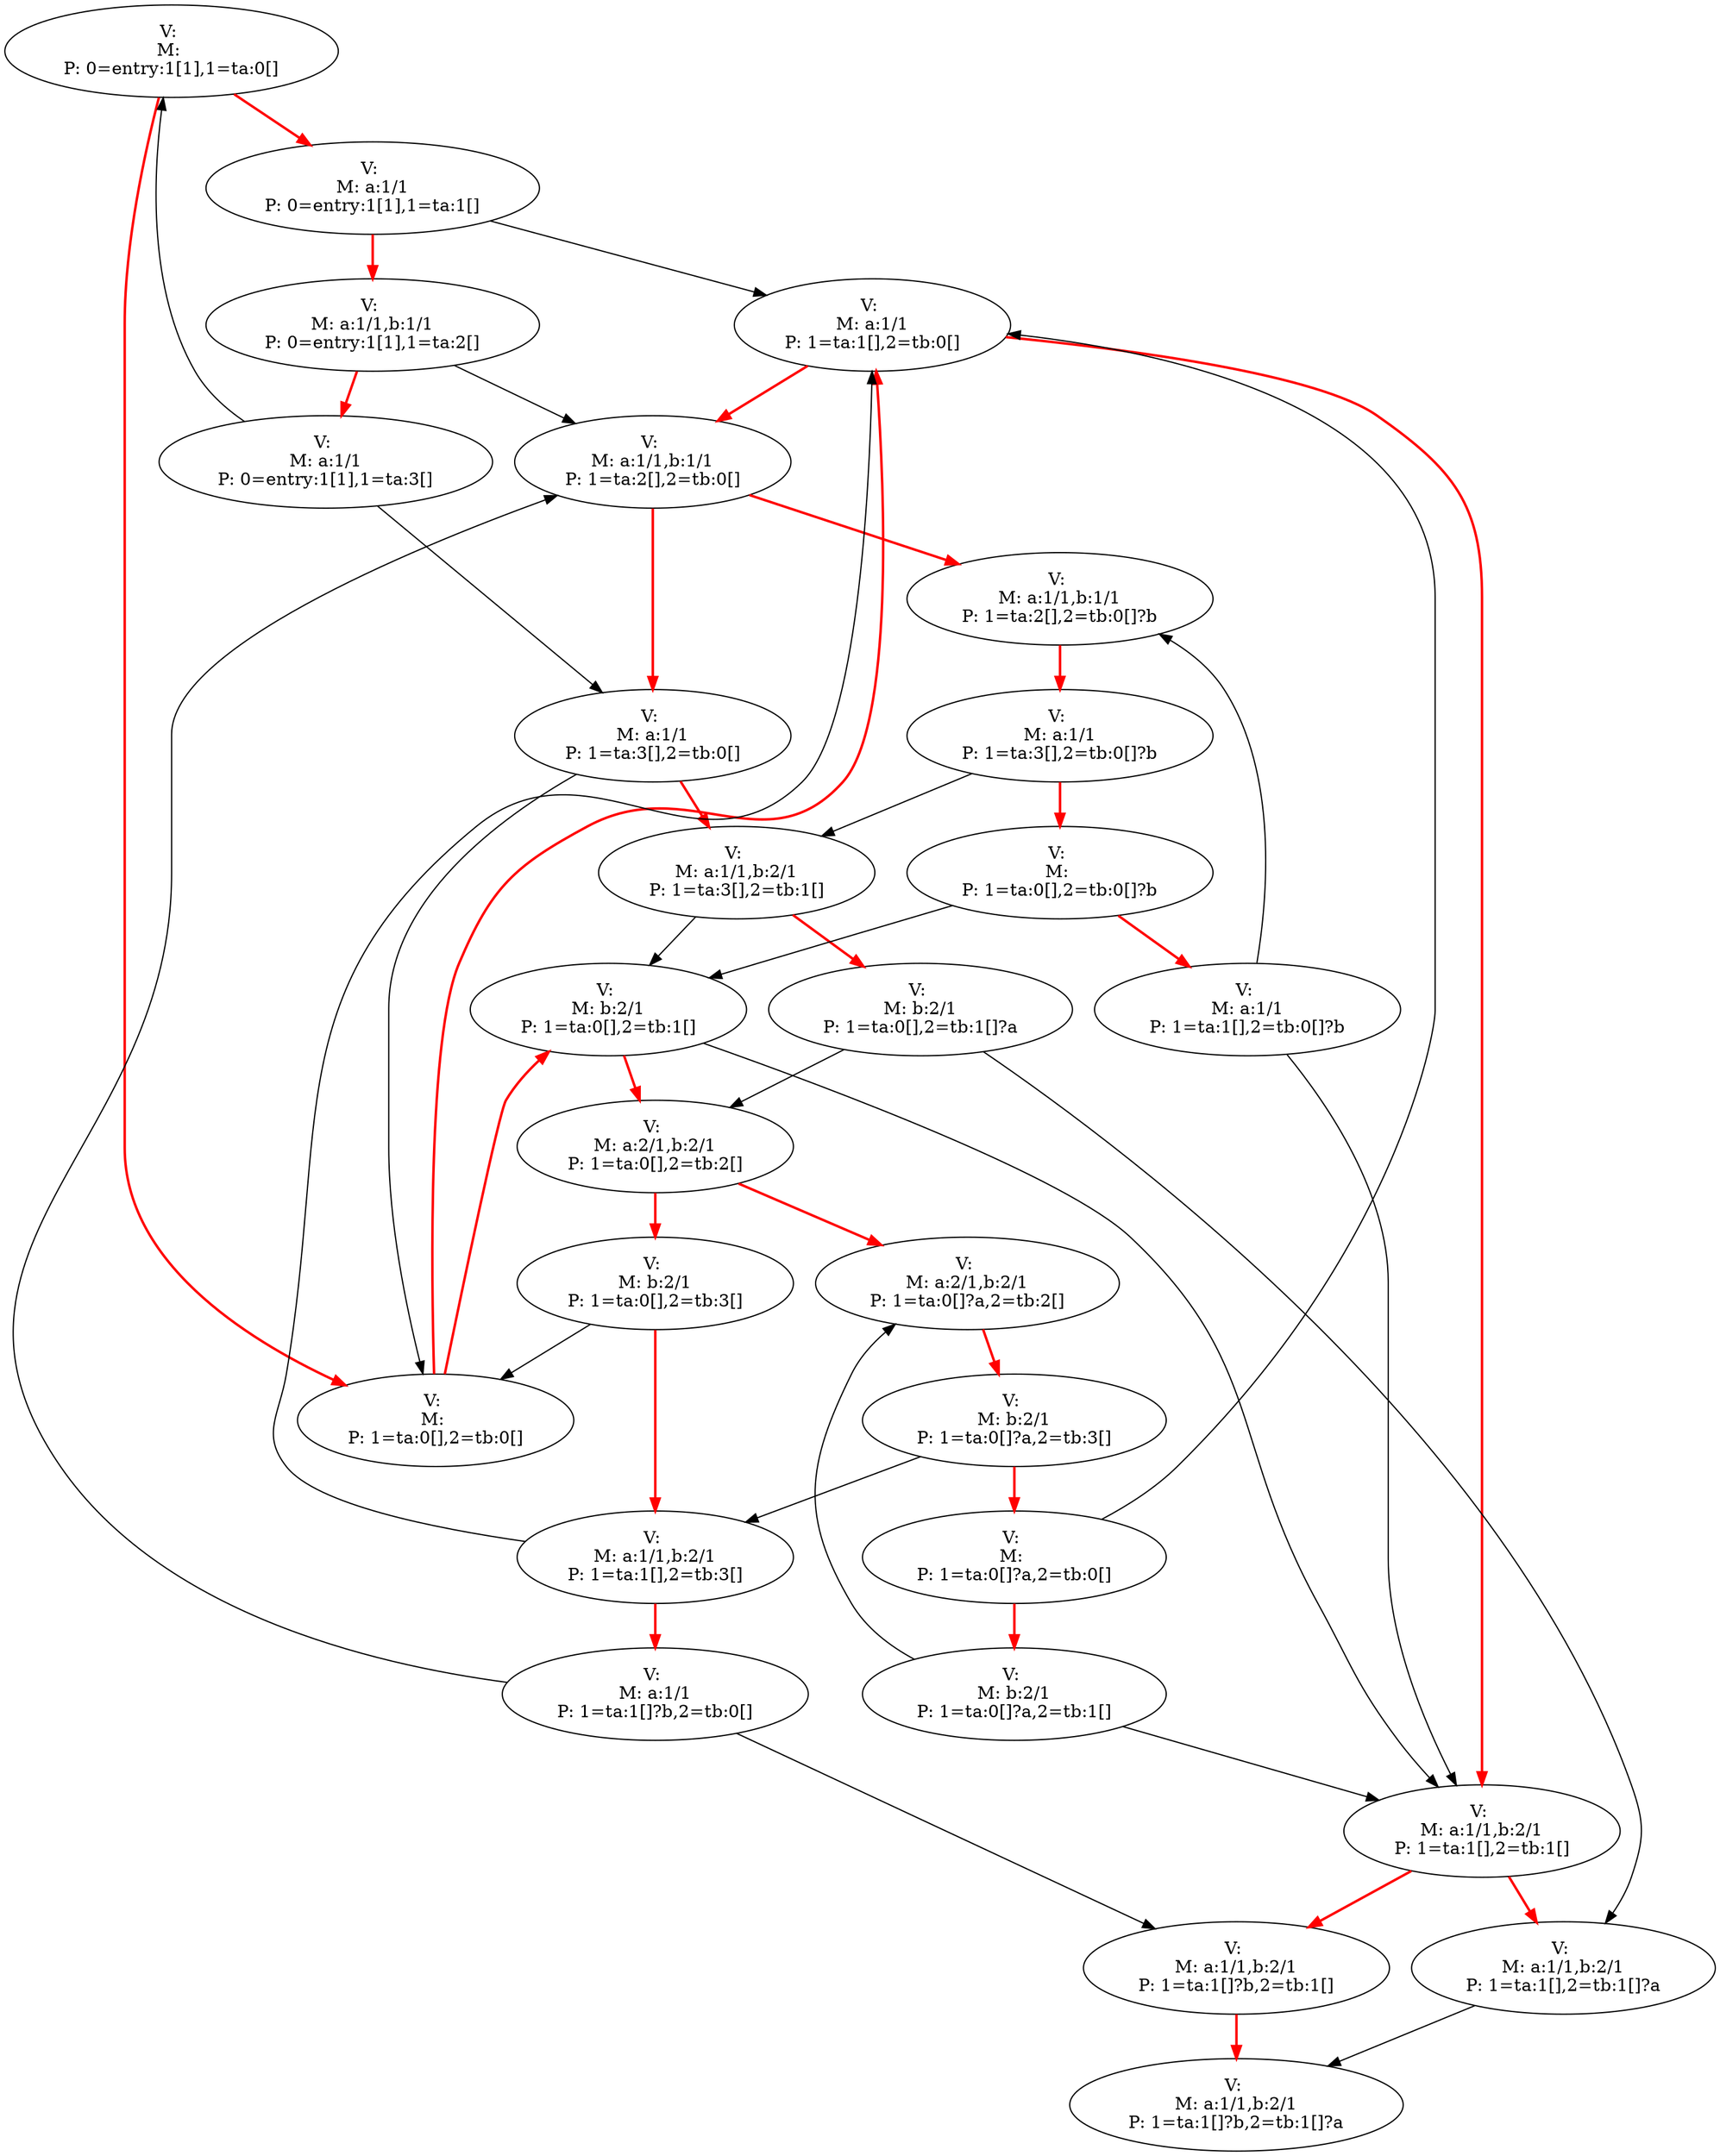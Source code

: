digraph g {
1 [label = "V: \nM: \nP: 0=entry:1[1],1=ta:0[]"]
2 [label = "V: \nM: a:1/1\nP: 0=entry:1[1],1=ta:1[]"]
3 [label = "V: \nM: \nP: 1=ta:0[],2=tb:0[]"]
4 [label = "V: \nM: b:2/1\nP: 1=ta:0[],2=tb:1[]"]
5 [label = "V: \nM: a:1/1\nP: 1=ta:1[],2=tb:0[]"]
6 [label = "V: \nM: a:1/1,b:1/1\nP: 0=entry:1[1],1=ta:2[]"]
7 [label = "V: \nM: a:1/1,b:2/1\nP: 1=ta:1[],2=tb:1[]"]
8 [label = "V: \nM: a:1/1,b:1/1\nP: 1=ta:2[],2=tb:0[]"]
9 [label = "V: \nM: a:2/1,b:2/1\nP: 1=ta:0[],2=tb:2[]"]
10 [label = "V: \nM: a:1/1\nP: 0=entry:1[1],1=ta:3[]"]
11 [label = "V: \nM: a:1/1,b:1/1\nP: 1=ta:2[],2=tb:0[]?b"]
12 [label = "V: \nM: a:1/1\nP: 1=ta:3[],2=tb:0[]"]
13 [label = "V: \nM: a:1/1,b:2/1\nP: 1=ta:1[],2=tb:1[]?a"]
14 [label = "V: \nM: a:1/1,b:2/1\nP: 1=ta:1[]?b,2=tb:1[]"]
15 [label = "V: \nM: b:2/1\nP: 1=ta:0[],2=tb:3[]"]
16 [label = "V: \nM: a:2/1,b:2/1\nP: 1=ta:0[]?a,2=tb:2[]"]
18 [label = "V: \nM: a:1/1,b:2/1\nP: 1=ta:3[],2=tb:1[]"]
20 [label = "V: \nM: a:1/1\nP: 1=ta:3[],2=tb:0[]?b"]
21 [label = "V: \nM: a:1/1,b:2/1\nP: 1=ta:1[]?b,2=tb:1[]?a"]
22 [label = "V: \nM: b:2/1\nP: 1=ta:0[]?a,2=tb:3[]"]
24 [label = "V: \nM: a:1/1,b:2/1\nP: 1=ta:1[],2=tb:3[]"]
32 [label = "V: \nM: \nP: 1=ta:0[],2=tb:0[]?b"]
33 [label = "V: \nM: \nP: 1=ta:0[]?a,2=tb:0[]"]
35 [label = "V: \nM: b:2/1\nP: 1=ta:0[],2=tb:1[]?a"]
36 [label = "V: \nM: a:1/1\nP: 1=ta:1[],2=tb:0[]?b"]
37 [label = "V: \nM: b:2/1\nP: 1=ta:0[]?a,2=tb:1[]"]
38 [label = "V: \nM: a:1/1\nP: 1=ta:1[]?b,2=tb:0[]"]
1 -> 3 [style=bold, color=red, weight=10]
1 -> 2 [style=bold, color=red, weight=10]
2 -> 5 [constraint=true]
2 -> 6 [style=bold, color=red, weight=10]
3 -> 5 [style=bold, color=red, weight=10]
3 -> 4 [style=bold, color=red, weight=10]
4 -> 7 [constraint=true]
4 -> 9 [style=bold, color=red, weight=10]
5 -> 8 [style=bold, color=red, weight=10]
5 -> 7 [style=bold, color=red, weight=10]
6 -> 8 [constraint=true]
6 -> 10 [style=bold, color=red, weight=10]
7 -> 14 [style=bold, color=red, weight=10]
7 -> 13 [style=bold, color=red, weight=10]
8 -> 12 [style=bold, color=red, weight=10]
8 -> 11 [style=bold, color=red, weight=10]
9 -> 16 [style=bold, color=red, weight=10]
9 -> 15 [style=bold, color=red, weight=10]
10 -> 12 [constraint=true]
10 -> 1 [constraint=true]
11 -> 20 [style=bold, color=red, weight=10]
12 -> 3 [constraint=true]
12 -> 18 [style=bold, color=red, weight=10]
13 -> 21 [constraint=true]
14 -> 21 [style=bold, color=red, weight=10]
15 -> 24 [style=bold, color=red, weight=10]
15 -> 3 [constraint=true]
16 -> 22 [style=bold, color=red, weight=10]
18 -> 4 [constraint=true]
18 -> 35 [style=bold, color=red, weight=10]
20 -> 32 [style=bold, color=red, weight=10]
20 -> 18 [constraint=true]
22 -> 24 [constraint=true]
22 -> 33 [style=bold, color=red, weight=10]
24 -> 38 [style=bold, color=red, weight=10]
24 -> 5 [constraint=true]
32 -> 36 [style=bold, color=red, weight=10]
32 -> 4 [constraint=true]
33 -> 5 [constraint=true]
33 -> 37 [style=bold, color=red, weight=10]
35 -> 13 [constraint=true]
35 -> 9 [constraint=true]
36 -> 11 [constraint=true]
36 -> 7 [constraint=true]
37 -> 7 [constraint=true]
37 -> 16 [constraint=true]
38 -> 8 [constraint=true]
38 -> 14 [constraint=true]
}
